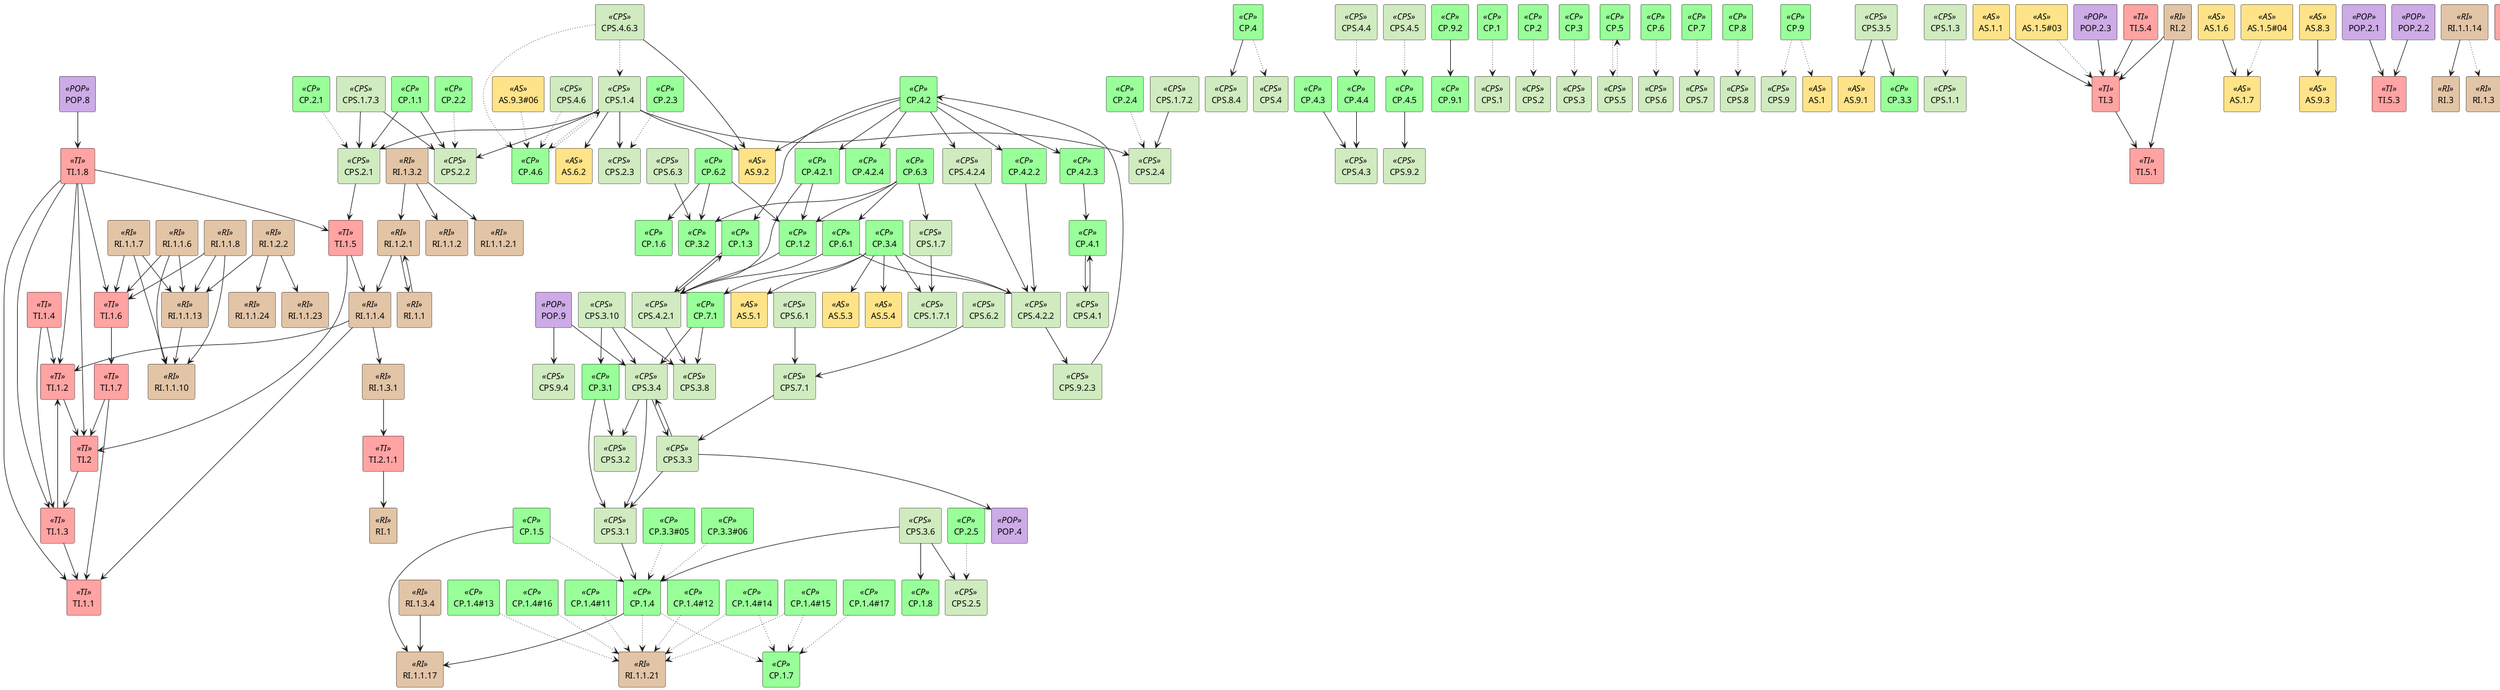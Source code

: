 @startuml
skinparam nodesep 10
skinparam rectangle {
    backgroundColor<<OV>> 99ccff
    backgroundColor<<CP>> 99ff99
    backgroundColor<<CPS>> d0ebbf
    backgroundColor<<AS>> ffe389
    backgroundColor<<POP>> cdabe7
    backgroundColor<<RI>> e2c4a6
    backgroundColor<<TI>> ffa3a3
}
rectangle "CP.1.1" <<CP>> as 39
rectangle "CPS.2.1" <<CPS>> as 762
39 --> 762
rectangle "CPS.2.2" <<CPS>> as 774
39 --> 774
rectangle "CP.1.2" <<CP>> as 53
rectangle "CPS.4.2.1" <<CPS>> as 957
53 --> 957
rectangle "CP.1.3" <<CP>> as 81
81 --> 957
rectangle "CP.1.4" <<CP>> as 114
rectangle "RI.1.1.17" <<RI>> as 2014
114 --> 2014
rectangle "CP.1.5" <<CP>> as 140
140 --> 2014
rectangle "CP.3.1" <<CP>> as 199
rectangle "CPS.3.1" <<CPS>> as 813
199 --> 813
rectangle "CPS.3.2" <<CPS>> as 822
199 --> 822
rectangle "CP.3.4" <<CP>> as 260
rectangle "CP.7.1" <<CP>> as 590
260 --> 590
rectangle "AS.5.1" <<AS>> as 1526
260 --> 1526
rectangle "AS.5.3" <<AS>> as 1555
260 --> 1555
rectangle "AS.5.4" <<AS>> as 1560
260 --> 1560
rectangle "CPS.4.2.2" <<CPS>> as 974
260 --> 974
rectangle "CPS.1.7.1" <<CPS>> as 728
260 --> 728
rectangle "CP.4" <<CP>> as 287
rectangle "CPS.8.4" <<CPS>> as 1133
287 --> 1133
rectangle "CP.4.1" <<CP>> as 315
rectangle "CPS.4.1" <<CPS>> as 920
315 --> 920
rectangle "CP.4.2" <<CP>> as 327
rectangle "CP.4.2.1" <<CP>> as 373
327 --> 373
rectangle "CP.4.2.2" <<CP>> as 379
327 --> 379
rectangle "CP.4.2.3" <<CP>> as 393
327 --> 393
rectangle "CP.4.2.4" <<CP>> as 402
327 --> 402
327 --> 81
rectangle "CPS.4.2.4" <<CPS>> as 1007
327 --> 1007
rectangle "AS.9.2" <<AS>> as 1675
327 --> 1675
373 --> 957
373 --> 53
379 --> 974
393 --> 315
rectangle "CP.4.3" <<CP>> as 406
rectangle "CPS.4.3" <<CPS>> as 1015
406 --> 1015
rectangle "CP.4.4" <<CP>> as 416
416 --> 1015
rectangle "CP.4.5" <<CP>> as 429
rectangle "CPS.9.2" <<CPS>> as 1173
429 --> 1173
rectangle "CP.6.1" <<CP>> as 489
489 --> 957
489 --> 974
rectangle "CP.6.2" <<CP>> as 530
rectangle "CP.3.2" <<CP>> as 219
530 --> 219
530 --> 53
rectangle "CP.1.6" <<CP>> as 151
530 --> 151
rectangle "CP.6.3" <<CP>> as 553
553 --> 489
553 --> 53
553 --> 219
rectangle "CPS.1.7" <<CPS>> as 726
553 --> 726
rectangle "CPS.3.8" <<CPS>> as 876
590 --> 876
rectangle "CPS.3.4" <<CPS>> as 846
590 --> 846
rectangle "CP.9.2" <<CP>> as 623
rectangle "CP.9.1" <<CP>> as 621
623 --> 621
rectangle "CP.1" <<CP>> as 38
rectangle "CPS.1" <<CPS>> as 631
38 -[dotted]-> 631
rectangle "RI.1.1.21" <<RI>> as 2068
114 -[dotted]-> 2068
rectangle "CP.1.7" <<CP>> as 158
114 -[dotted]-> 158
rectangle "CP.1.4#11" <<CP>> as 124
124 -[dotted]-> 2068
rectangle "CP.1.4#12" <<CP>> as 125
125 -[dotted]-> 2068
rectangle "CP.1.4#13" <<CP>> as 126
126 -[dotted]-> 2068
rectangle "CP.1.4#14" <<CP>> as 127
127 -[dotted]-> 2068
127 -[dotted]-> 158
rectangle "CP.1.4#15" <<CP>> as 128
128 -[dotted]-> 2068
128 -[dotted]-> 158
rectangle "CP.1.4#16" <<CP>> as 129
129 -[dotted]-> 2068
rectangle "CP.1.4#17" <<CP>> as 130
130 -[dotted]-> 158
140 -[dotted]-> 114
rectangle "CP.2" <<CP>> as 181
rectangle "CPS.2" <<CPS>> as 759
181 -[dotted]-> 759
rectangle "CP.2.1" <<CP>> as 183
183 -[dotted]-> 762
rectangle "CP.2.2" <<CP>> as 185
185 -[dotted]-> 774
rectangle "CP.2.3" <<CP>> as 187
rectangle "CPS.2.3" <<CPS>> as 783
187 -[dotted]-> 783
rectangle "CP.2.4" <<CP>> as 189
rectangle "CPS.2.4" <<CPS>> as 786
189 -[dotted]-> 786
rectangle "CP.2.5" <<CP>> as 191
rectangle "CPS.2.5" <<CPS>> as 790
191 -[dotted]-> 790
rectangle "CP.3" <<CP>> as 198
rectangle "CPS.3" <<CPS>> as 812
198 -[dotted]-> 812
rectangle "CP.3.3#05" <<CP>> as 242
242 -[dotted]-> 114
rectangle "CP.3.3#06" <<CP>> as 243
243 -[dotted]-> 114
rectangle "CPS.4" <<CPS>> as 919
287 -[dotted]-> 919
rectangle "CP.4.6" <<CP>> as 437
rectangle "CPS.1.4" <<CPS>> as 676
437 -[dotted]-> 676
rectangle "CP.5" <<CP>> as 450
rectangle "CPS.5" <<CPS>> as 1063
450 -[dotted]-> 1063
rectangle "CP.6" <<CP>> as 488
rectangle "CPS.6" <<CPS>> as 1073
488 -[dotted]-> 1073
rectangle "CP.7" <<CP>> as 589
rectangle "CPS.7" <<CPS>> as 1107
589 -[dotted]-> 1107
rectangle "CP.8" <<CP>> as 604
rectangle "CPS.8" <<CPS>> as 1117
604 -[dotted]-> 1117
rectangle "CP.9" <<CP>> as 620
rectangle "CPS.9" <<CPS>> as 1167
620 -[dotted]-> 1167
rectangle "AS.1" <<AS>> as 1395
620 -[dotted]-> 1395
676 --> 762
676 --> 774
676 --> 783
676 --> 786
676 --> 1675
rectangle "AS.6.2" <<AS>> as 1580
676 --> 1580
726 --> 728
rectangle "CPS.1.7.2" <<CPS>> as 736
736 --> 786
rectangle "CPS.1.7.3" <<CPS>> as 745
745 --> 762
745 --> 774
rectangle "TI.1.5" <<TI>> as 2231
762 --> 2231
813 --> 114
rectangle "CPS.3.3" <<CPS>> as 831
rectangle "POP.4" <<POP>> as 1325
831 --> 1325
831 --> 846
831 --> 813
846 --> 813
846 --> 822
846 --> 831
rectangle "CPS.3.5" <<CPS>> as 857
rectangle "AS.9.1" <<AS>> as 1670
857 --> 1670
rectangle "CP.3.3" <<CP>> as 237
857 --> 237
rectangle "CPS.3.6" <<CPS>> as 868
868 --> 790
rectangle "CP.1.8" <<CP>> as 170
868 --> 170
868 --> 114
rectangle "CPS.3.10" <<CPS>> as 885
885 --> 199
885 --> 876
885 --> 846
920 --> 315
957 --> 876
957 --> 81
rectangle "CPS.9.2.3" <<CPS>> as 1201
974 --> 1201
1007 --> 974
rectangle "CPS.4.6.3" <<CPS>> as 1044
1044 --> 1675
rectangle "CPS.6.1" <<CPS>> as 1074
rectangle "CPS.7.1" <<CPS>> as 1108
1074 --> 1108
rectangle "CPS.6.2" <<CPS>> as 1084
1084 --> 1108
rectangle "CPS.6.3" <<CPS>> as 1097
1097 --> 219
1108 --> 831
1201 --> 327
676 -[dotted]-> 437
rectangle "CPS.4.4" <<CPS>> as 1027
1027 -[dotted]-> 416
rectangle "CPS.4.5" <<CPS>> as 1028
1028 -[dotted]-> 429
rectangle "CPS.4.6" <<CPS>> as 1029
1029 -[dotted]-> 437
1044 -[dotted]-> 676
1044 -[dotted]-> 437
1063 -[dotted]-> 450
rectangle "CPS.1.3" <<CPS>> as 672
rectangle "CPS.1.1" <<CPS>> as 632
672 -[dotted]-> 632
rectangle "AS.1.1" <<AS>> as 1396
rectangle "TI.3" <<TI>> as 2559
1396 --> 2559
rectangle "AS.1.6" <<AS>> as 1421
rectangle "AS.1.7" <<AS>> as 1424
1421 --> 1424
rectangle "AS.8.3" <<AS>> as 1651
rectangle "AS.9.3" <<AS>> as 1685
1651 --> 1685
rectangle "AS.1.5#03" <<AS>> as 1417
1417 -[dotted]-> 2559
rectangle "AS.1.5#04" <<AS>> as 1418
1418 -[dotted]-> 1424
rectangle "AS.9.3#06" <<AS>> as 1691
1691 -[dotted]-> 437
rectangle "POP.2.1" <<POP>> as 1286
rectangle "TI.5.3" <<TI>> as 2622
1286 --> 2622
rectangle "POP.2.2" <<POP>> as 1299
1299 --> 2622
rectangle "POP.2.3" <<POP>> as 1306
1306 --> 2559
rectangle "POP.8" <<POP>> as 1370
rectangle "TI.1.8" <<TI>> as 2247
1370 --> 2247
rectangle "POP.9" <<POP>> as 1377
1377 --> 846
rectangle "CPS.9.4" <<CPS>> as 1228
1377 --> 1228
rectangle "RI.1.1" <<RI>> as 1704
rectangle "RI.1.2.1" <<RI>> as 2120
1704 --> 2120
rectangle "RI.1.1.4" <<RI>> as 1772
rectangle "TI.1.1" <<TI>> as 2195
1772 --> 2195
rectangle "TI.1.2" <<TI>> as 2208
1772 --> 2208
rectangle "RI.1.3.1" <<RI>> as 2149
1772 --> 2149
rectangle "RI.1.1.6" <<RI>> as 1815
rectangle "TI.1.6" <<TI>> as 2236
1815 --> 2236
rectangle "RI.1.1.13" <<RI>> as 1944
1815 --> 1944
rectangle "RI.1.1.10" <<RI>> as 1907
1815 --> 1907
rectangle "RI.1.1.7" <<RI>> as 1838
1838 --> 2236
1838 --> 1944
1838 --> 1907
rectangle "RI.1.1.8" <<RI>> as 1859
1859 --> 2236
1859 --> 1944
1859 --> 1907
1944 --> 1907
rectangle "RI.1.1.14" <<RI>> as 1966
rectangle "RI.3" <<RI>> as 2185
1966 --> 2185
2120 --> 1704
2120 --> 1772
rectangle "RI.1.2.2" <<RI>> as 2140
rectangle "RI.1.1.23" <<RI>> as 2092
2140 --> 2092
rectangle "RI.1.1.24" <<RI>> as 2107
2140 --> 2107
2140 --> 1944
rectangle "TI.2.1.1" <<TI>> as 2283
2149 --> 2283
rectangle "RI.1.3.2" <<RI>> as 2157
rectangle "RI.1.1.2" <<RI>> as 1736
2157 --> 1736
rectangle "RI.1.1.2.1" <<RI>> as 1741
2157 --> 1741
2157 --> 2120
rectangle "RI.1.3.4" <<RI>> as 2168
2168 --> 2014
rectangle "RI.2" <<RI>> as 2179
rectangle "TI.5.1" <<TI>> as 2602
2179 --> 2602
2179 --> 2559
rectangle "RI.1.3" <<RI>> as 2148
1966 -[dotted]-> 2148
rectangle "TI.2" <<TI>> as 2274
2208 --> 2274
rectangle "TI.1.3" <<TI>> as 2214
2214 --> 2195
2214 --> 2208
rectangle "TI.1.4" <<TI>> as 2228
2228 --> 2214
2228 --> 2208
2231 --> 2274
2231 --> 1772
rectangle "TI.1.7" <<TI>> as 2244
2236 --> 2244
2244 --> 2195
2244 --> 2274
2247 --> 2195
2247 --> 2208
2247 --> 2214
2247 --> 2231
2247 --> 2236
2247 --> 2274
2274 --> 2214
rectangle "TI.2.1" <<TI>> as 2277
2277 --> 2277
rectangle "RI.1" <<RI>> as 1703
2283 --> 1703
2559 --> 2602
rectangle "TI.5.1.1" <<TI>> as 2603
rectangle "TI.4" <<TI>> as 2571
2603 --> 2571
rectangle "TI.5.4" <<TI>> as 2625
2625 --> 2559
@enduml